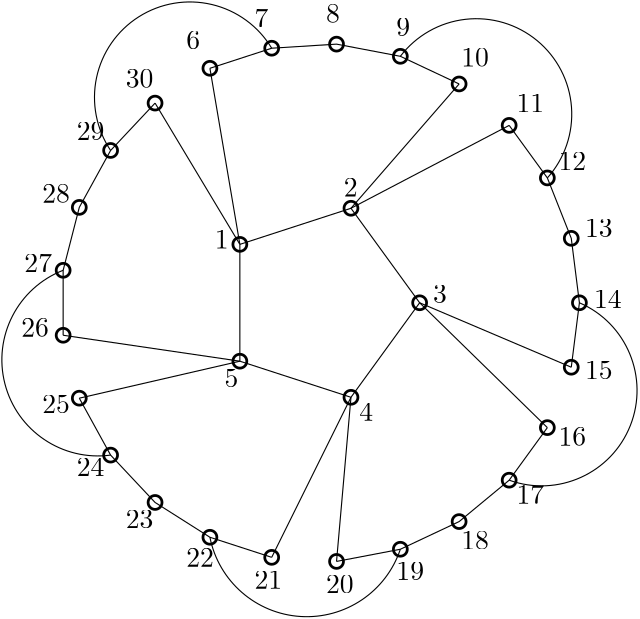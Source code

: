 <?xml version="1.0"?>
<!DOCTYPE ipe SYSTEM "ipe.dtd">
<ipe version="70206" creator="Ipe 7.2.7">
<info created="D:20200902122441" modified="D:20200902123849"/>
<ipestyle name="basic">
<symbol name="arrow/arc(spx)">
<path stroke="sym-stroke" fill="sym-stroke" pen="sym-pen">
0 0 m
-1 0.333 l
-1 -0.333 l
h
</path>
</symbol>
<symbol name="arrow/farc(spx)">
<path stroke="sym-stroke" fill="white" pen="sym-pen">
0 0 m
-1 0.333 l
-1 -0.333 l
h
</path>
</symbol>
<symbol name="arrow/ptarc(spx)">
<path stroke="sym-stroke" fill="sym-stroke" pen="sym-pen">
0 0 m
-1 0.333 l
-0.8 0 l
-1 -0.333 l
h
</path>
</symbol>
<symbol name="arrow/fptarc(spx)">
<path stroke="sym-stroke" fill="white" pen="sym-pen">
0 0 m
-1 0.333 l
-0.8 0 l
-1 -0.333 l
h
</path>
</symbol>
<symbol name="mark/circle(sx)" transformations="translations">
<path fill="sym-stroke">
0.6 0 0 0.6 0 0 e
0.4 0 0 0.4 0 0 e
</path>
</symbol>
<symbol name="mark/disk(sx)" transformations="translations">
<path fill="sym-stroke">
0.6 0 0 0.6 0 0 e
</path>
</symbol>
<symbol name="mark/fdisk(sfx)" transformations="translations">
<group>
<path fill="sym-fill">
0.5 0 0 0.5 0 0 e
</path>
<path fill="sym-stroke" fillrule="eofill">
0.6 0 0 0.6 0 0 e
0.4 0 0 0.4 0 0 e
</path>
</group>
</symbol>
<symbol name="mark/box(sx)" transformations="translations">
<path fill="sym-stroke" fillrule="eofill">
-0.6 -0.6 m
0.6 -0.6 l
0.6 0.6 l
-0.6 0.6 l
h
-0.4 -0.4 m
0.4 -0.4 l
0.4 0.4 l
-0.4 0.4 l
h
</path>
</symbol>
<symbol name="mark/square(sx)" transformations="translations">
<path fill="sym-stroke">
-0.6 -0.6 m
0.6 -0.6 l
0.6 0.6 l
-0.6 0.6 l
h
</path>
</symbol>
<symbol name="mark/fsquare(sfx)" transformations="translations">
<group>
<path fill="sym-fill">
-0.5 -0.5 m
0.5 -0.5 l
0.5 0.5 l
-0.5 0.5 l
h
</path>
<path fill="sym-stroke" fillrule="eofill">
-0.6 -0.6 m
0.6 -0.6 l
0.6 0.6 l
-0.6 0.6 l
h
-0.4 -0.4 m
0.4 -0.4 l
0.4 0.4 l
-0.4 0.4 l
h
</path>
</group>
</symbol>
<symbol name="mark/cross(sx)" transformations="translations">
<group>
<path fill="sym-stroke">
-0.43 -0.57 m
0.57 0.43 l
0.43 0.57 l
-0.57 -0.43 l
h
</path>
<path fill="sym-stroke">
-0.43 0.57 m
0.57 -0.43 l
0.43 -0.57 l
-0.57 0.43 l
h
</path>
</group>
</symbol>
<symbol name="arrow/fnormal(spx)">
<path stroke="sym-stroke" fill="white" pen="sym-pen">
0 0 m
-1 0.333 l
-1 -0.333 l
h
</path>
</symbol>
<symbol name="arrow/pointed(spx)">
<path stroke="sym-stroke" fill="sym-stroke" pen="sym-pen">
0 0 m
-1 0.333 l
-0.8 0 l
-1 -0.333 l
h
</path>
</symbol>
<symbol name="arrow/fpointed(spx)">
<path stroke="sym-stroke" fill="white" pen="sym-pen">
0 0 m
-1 0.333 l
-0.8 0 l
-1 -0.333 l
h
</path>
</symbol>
<symbol name="arrow/linear(spx)">
<path stroke="sym-stroke" pen="sym-pen">
-1 0.333 m
0 0 l
-1 -0.333 l
</path>
</symbol>
<symbol name="arrow/fdouble(spx)">
<path stroke="sym-stroke" fill="white" pen="sym-pen">
0 0 m
-1 0.333 l
-1 -0.333 l
h
-1 0 m
-2 0.333 l
-2 -0.333 l
h
</path>
</symbol>
<symbol name="arrow/double(spx)">
<path stroke="sym-stroke" fill="sym-stroke" pen="sym-pen">
0 0 m
-1 0.333 l
-1 -0.333 l
h
-1 0 m
-2 0.333 l
-2 -0.333 l
h
</path>
</symbol>
<pen name="heavier" value="0.8"/>
<pen name="fat" value="1.2"/>
<pen name="ultrafat" value="2"/>
<symbolsize name="large" value="5"/>
<symbolsize name="small" value="2"/>
<symbolsize name="tiny" value="1.1"/>
<arrowsize name="large" value="10"/>
<arrowsize name="small" value="5"/>
<arrowsize name="tiny" value="3"/>
<color name="red" value="1 0 0"/>
<color name="green" value="0 1 0"/>
<color name="blue" value="0 0 1"/>
<color name="yellow" value="1 1 0"/>
<color name="orange" value="1 0.647 0"/>
<color name="gold" value="1 0.843 0"/>
<color name="purple" value="0.627 0.125 0.941"/>
<color name="gray" value="0.745"/>
<color name="brown" value="0.647 0.165 0.165"/>
<color name="navy" value="0 0 0.502"/>
<color name="pink" value="1 0.753 0.796"/>
<color name="seagreen" value="0.18 0.545 0.341"/>
<color name="turquoise" value="0.251 0.878 0.816"/>
<color name="violet" value="0.933 0.51 0.933"/>
<color name="darkblue" value="0 0 0.545"/>
<color name="darkcyan" value="0 0.545 0.545"/>
<color name="darkgray" value="0.663"/>
<color name="darkgreen" value="0 0.392 0"/>
<color name="darkmagenta" value="0.545 0 0.545"/>
<color name="darkorange" value="1 0.549 0"/>
<color name="darkred" value="0.545 0 0"/>
<color name="lightblue" value="0.678 0.847 0.902"/>
<color name="lightcyan" value="0.878 1 1"/>
<color name="lightgray" value="0.827"/>
<color name="lightgreen" value="0.565 0.933 0.565"/>
<color name="lightyellow" value="1 1 0.878"/>
<dashstyle name="dashed" value="[4] 0"/>
<dashstyle name="dotted" value="[1 3] 0"/>
<dashstyle name="dash dotted" value="[4 2 1 2] 0"/>
<dashstyle name="dash dot dotted" value="[4 2 1 2 1 2] 0"/>
<textsize name="large" value="\large"/>
<textsize name="Large" value="\Large"/>
<textsize name="LARGE" value="\LARGE"/>
<textsize name="huge" value="\huge"/>
<textsize name="Huge" value="\Huge"/>
<textsize name="small" value="\small"/>
<textsize name="footnote" value="\footnotesize"/>
<textsize name="tiny" value="\tiny"/>
<textstyle name="center" begin="\begin{center}" end="\end{center}"/>
<textstyle name="itemize" begin="\begin{itemize}" end="\end{itemize}"/>
<textstyle name="item" begin="\begin{itemize}\item{}" end="\end{itemize}"/>
<gridsize name="4 pts" value="4"/>
<gridsize name="8 pts (~3 mm)" value="8"/>
<gridsize name="16 pts (~6 mm)" value="16"/>
<gridsize name="32 pts (~12 mm)" value="32"/>
<gridsize name="10 pts (~3.5 mm)" value="10"/>
<gridsize name="20 pts (~7 mm)" value="20"/>
<gridsize name="14 pts (~5 mm)" value="14"/>
<gridsize name="28 pts (~10 mm)" value="28"/>
<gridsize name="56 pts (~20 mm)" value="56"/>
<anglesize name="90 deg" value="90"/>
<anglesize name="60 deg" value="60"/>
<anglesize name="45 deg" value="45"/>
<anglesize name="30 deg" value="30"/>
<anglesize name="22.5 deg" value="22.5"/>
<opacity name="10%" value="0.1"/>
<opacity name="30%" value="0.3"/>
<opacity name="50%" value="0.5"/>
<opacity name="75%" value="0.75"/>
<tiling name="falling" angle="-60" step="4" width="1"/>
<tiling name="rising" angle="30" step="4" width="1"/>
</ipestyle>
<page>
<layer name="alpha"/>
<layer name="beta"/>
<layer name="gamma"/>
<layer name="delta"/>
<view layers="alpha beta gamma" active="gamma"/>
<use layer="alpha" name="mark/fdisk(sfx)" pos="152.277 772.416" size="large" stroke="black"/>
<use name="mark/fdisk(sfx)" pos="174.518 779.643" size="large" stroke="black"/>
<use name="mark/fdisk(sfx)" pos="197.858 781.111" size="large" stroke="black"/>
<use name="mark/fdisk(sfx)" pos="220.83 776.729" size="large" stroke="black"/>
<use name="mark/fdisk(sfx)" pos="241.99 766.772" size="large" stroke="black"/>
<use name="mark/fdisk(sfx)" pos="260.009 751.865" size="large" stroke="black"/>
<use name="mark/fdisk(sfx)" pos="273.755 732.945" size="large" stroke="black"/>
<use name="mark/fdisk(sfx)" pos="282.364 711.202" size="large" stroke="black"/>
<use name="mark/fdisk(sfx)" pos="203.056 722.026" size="large" stroke="black"/>
<use name="mark/fdisk(sfx)" pos="163.056 709.029" size="large" stroke="black"/>
<use name="mark/fdisk(sfx)" pos="163.056 666.971" size="large" stroke="black"/>
<use name="mark/fdisk(sfx)" pos="227.777 688" size="large" stroke="black"/>
<use name="mark/fdisk(sfx)" pos="203.056 653.974" size="large" stroke="black"/>
<use name="mark/fdisk(sfx)" pos="285.295 688" size="large" stroke="black"/>
<use name="mark/fdisk(sfx)" pos="282.364 664.798" size="large" stroke="black"/>
<use name="mark/fdisk(sfx)" pos="273.755 643.055" size="large" stroke="black"/>
<use name="mark/fdisk(sfx)" pos="260.009 624.135" size="large" stroke="black"/>
<use name="mark/fdisk(sfx)" pos="241.99 609.228" size="large" stroke="black"/>
<use name="mark/fdisk(sfx)" pos="220.83 599.271" size="large" stroke="black"/>
<use name="mark/fdisk(sfx)" pos="197.858 594.889" size="large" stroke="black"/>
<use name="mark/fdisk(sfx)" pos="174.518 596.357" size="large" stroke="black"/>
<use name="mark/fdisk(sfx)" pos="152.277 603.584" size="large" stroke="black"/>
<use name="mark/fdisk(sfx)" pos="132.531 616.115" size="large" stroke="black"/>
<use name="mark/fdisk(sfx)" pos="116.523 633.162" size="large" stroke="black"/>
<use name="mark/fdisk(sfx)" pos="105.256 653.656" size="large" stroke="black"/>
<use name="mark/fdisk(sfx)" pos="99.4404 676.307" size="large" stroke="black"/>
<use name="mark/fdisk(sfx)" pos="99.4404 699.693" size="large" stroke="black"/>
<use name="mark/fdisk(sfx)" pos="105.256 722.344" size="large" stroke="black"/>
<use name="mark/fdisk(sfx)" pos="116.523 742.838" size="large" stroke="black"/>
<use name="mark/fdisk(sfx)" pos="132.531 759.885" size="large" stroke="black"/>
<path layer="beta" stroke="black">
152.277 772.416 m
174.518 779.643 l
197.858 781.111 l
220.83 776.729 l
241.99 766.772 l
</path>
<path stroke="black">
260.009 751.865 m
273.755 732.945 l
282.364 711.202 l
285.295 688 l
282.364 664.798 l
</path>
<path stroke="black">
273.755 643.055 m
260.009 624.135 l
241.99 609.228 l
220.83 599.271 l
197.858 594.889 l
</path>
<path stroke="black">
174.518 596.357 m
152.277 603.584 l
132.531 616.115 l
116.523 633.162 l
105.256 653.656 l
</path>
<path stroke="black">
99.4404 676.307 m
99.4404 699.693 l
105.256 722.344 l
116.523 742.838 l
132.531 759.885 l
</path>
<path stroke="black">
163.056 709.029 m
203.056 722.026 l
227.777 688 l
203.056 653.974 l
163.056 666.971 l
163.056 709.029 l
</path>
<path stroke="black">
132.531 759.885 m
163.056 709.029 l
</path>
<path stroke="black">
152.277 772.416 m
163.056 709.029 l
</path>
<path stroke="black">
241.99 766.772 m
203.056 722.026 l
</path>
<path stroke="black">
203.056 722.026 m
260.009 751.865 l
</path>
<path stroke="black">
227.777 688 m
282.364 664.798 l
</path>
<path stroke="black">
227.777 688 m
273.755 643.055 l
</path>
<path stroke="black">
203.056 653.974 m
197.858 594.889 l
</path>
<path stroke="black">
203.056 653.974 m
174.518 596.357 l
</path>
<path stroke="black">
163.056 666.971 m
105.256 653.656 l
</path>
<path stroke="black">
163.056 666.971 m
99.4404 676.307 l
</path>
<path stroke="black">
116.523 742.838 m
34.3543 0 0 -34.3543 145.075 761.942 174.518 779.643 a
</path>
<path stroke="black">
220.83 776.729 m
34.3716 0 0 -34.3716 248.167 755.894 273.755 732.945 a
</path>
<path stroke="black">
285.295 688 m
34.3602 0 0 -34.3602 271.68 656.453 260.009 624.135 a
</path>
<path stroke="black">
220.83 599.271 m
35.5333 0 0 -35.5333 187.126 610.525 152.277 603.584 a
</path>
<path stroke="black">
116.523 633.162 m
34.5908 0 0 -34.5908 111.975 667.453 99.4404 699.693 a
</path>
<text layer="gamma" matrix="1.18675 0.0829858 -0.0829858 1.18675 19.3599 -147.464" transformations="translations" pos="163.056 709.029" stroke="black" type="label" width="4.981" height="6.42" depth="0" valign="baseline">1</text>
<text matrix="1.18675 0.0829858 -0.0829858 1.18675 19.3599 -147.464" transformations="translations" pos="203.056 722.026" stroke="black" type="label" width="4.981" height="6.42" depth="0" valign="baseline">2</text>
<text matrix="1.18675 0.0829858 -0.0829858 1.18675 19.3599 -147.464" transformations="translations" pos="227.777 688" stroke="black" type="label" width="4.981" height="6.42" depth="0" valign="baseline">3</text>
<text matrix="1.18675 0.0829858 -0.0829858 1.18675 19.3599 -147.464" transformations="translations" pos="203.056 653.974" stroke="black" type="label" width="4.981" height="6.42" depth="0" valign="baseline">4</text>
<text matrix="1.18675 0.0829858 -0.0829858 1.18675 19.3599 -147.464" transformations="translations" pos="163.056 666.971" stroke="black" type="label" width="4.981" height="6.42" depth="0" valign="baseline">5</text>
<text matrix="1.10324 0 0 1.10324 -24.2455 -72.9172" transformations="translations" pos="152.277 772.416" stroke="black" type="label" width="4.981" height="6.42" depth="0" valign="baseline">6</text>
<text matrix="1.10324 0 0 1.10324 -24.2455 -72.9172" transformations="translations" pos="174.518 779.643" stroke="black" type="label" width="4.981" height="6.42" depth="0" valign="baseline">7</text>
<text matrix="1.10324 0 0 1.10324 -24.2455 -72.9172" transformations="translations" pos="197.858 781.111" stroke="black" type="label" width="4.981" height="6.42" depth="0" valign="baseline">8</text>
<text matrix="1.10324 0 0 1.10324 -24.2455 -72.9172" transformations="translations" pos="220.83 776.729" stroke="black" type="label" width="4.981" height="6.42" depth="0" valign="baseline">9</text>
<text matrix="1.10324 0 0 1.10324 -24.2455 -72.9172" transformations="translations" pos="241.99 766.772" stroke="black" type="label" width="13.284" height="6.42" depth="0" valign="baseline">10
</text>
<text matrix="1.10324 0 0 1.10324 -24.2455 -72.9172" transformations="translations" pos="260.009 751.865" stroke="black" type="label" width="9.963" height="6.42" depth="0" valign="baseline">11</text>
<text matrix="1.10324 0 0 1.10324 -24.2455 -72.9172" transformations="translations" pos="273.755 732.945" stroke="black" type="label" width="9.963" height="6.42" depth="0" valign="baseline">12</text>
<text matrix="1.10324 0 0 1.10324 -24.2455 -72.9172" transformations="translations" pos="282.364 711.202" stroke="black" type="label" width="9.963" height="6.42" depth="0" valign="baseline">13</text>
<text matrix="1.10324 0 0 1.10324 -24.2455 -72.9172" transformations="translations" pos="285.295 688" stroke="black" type="label" width="9.963" height="6.42" depth="0" valign="baseline">14</text>
<text matrix="1.10324 0 0 1.10324 -24.2455 -72.9172" transformations="translations" pos="282.364 664.798" stroke="black" type="label" width="9.963" height="6.42" depth="0" valign="baseline">15</text>
<text matrix="1.10324 0 0 1.10324 -24.2455 -72.9172" transformations="translations" pos="273.755 643.055" stroke="black" type="label" width="9.963" height="6.42" depth="0" valign="baseline">16</text>
<text matrix="1.10324 0 0 1.10324 -24.2455 -72.9172" transformations="translations" pos="260.009 624.135" stroke="black" type="label" width="13.284" height="6.42" depth="0" valign="baseline">17
</text>
<text matrix="1.10324 0 0 1.10324 -24.2455 -72.9172" transformations="translations" pos="241.99 609.228" stroke="black" type="label" width="9.963" height="6.42" depth="0" valign="baseline">18</text>
<text matrix="1.10324 0 0 1.10324 -24.2455 -72.9172" transformations="translations" pos="220.83 599.271" stroke="black" type="label" width="9.963" height="6.42" depth="0" valign="baseline">19</text>
<text matrix="1.10324 0 0 1.10324 -24.2455 -72.9172" transformations="translations" pos="197.858 594.889" stroke="black" type="label" width="9.963" height="6.42" depth="0" valign="baseline">20</text>
<text matrix="1.10324 0 0 1.10324 -24.2455 -72.9172" transformations="translations" pos="174.518 596.357" stroke="black" type="label" width="9.963" height="6.42" depth="0" valign="baseline">21</text>
<text matrix="1.10324 0 0 1.10324 -24.2455 -72.9172" transformations="translations" pos="152.277 603.584" stroke="black" type="label" width="9.963" height="6.42" depth="0" valign="baseline">22</text>
<text matrix="1.10324 0 0 1.10324 -24.2455 -72.9172" transformations="translations" pos="132.531 616.115" stroke="black" type="label" width="9.963" height="6.42" depth="0" valign="baseline">23</text>
<text matrix="1.10324 0 0 1.10324 -24.2455 -72.9172" transformations="translations" pos="116.523 633.162" stroke="black" type="label" width="9.963" height="6.42" depth="0" valign="baseline">24</text>
<text matrix="1.10324 0 0 1.10324 -24.2455 -72.9172" transformations="translations" pos="105.256 653.656" stroke="black" type="label" width="9.963" height="6.42" depth="0" valign="baseline">25</text>
<text matrix="1.10324 0 0 1.10324 -24.6376 -77.23" transformations="translations" pos="98.7994 682.569" stroke="black" type="label" width="9.963" height="6.42" depth="0" valign="baseline">26</text>
<text matrix="1.10324 0 0 1.10324 -24.2455 -72.9172" transformations="translations" pos="99.4404 699.693" stroke="black" type="label" width="9.963" height="6.42" depth="0" valign="baseline">27</text>
<text matrix="1.10324 0 0 1.10324 -24.2455 -72.9172" transformations="translations" pos="105.256 722.344" stroke="black" type="label" width="9.963" height="6.42" depth="0" valign="baseline">28</text>
<text matrix="1.10324 0 0 1.10324 -24.2455 -72.9172" transformations="translations" pos="116.523 742.838" stroke="black" type="label" width="13.284" height="6.42" depth="0" valign="baseline">29
</text>
<text matrix="1.10324 0 0 1.10324 -24.2455 -72.9172" transformations="translations" pos="132.531 759.885" stroke="black" type="label" width="9.963" height="6.42" depth="0" valign="baseline">30</text>
</page>
</ipe>
